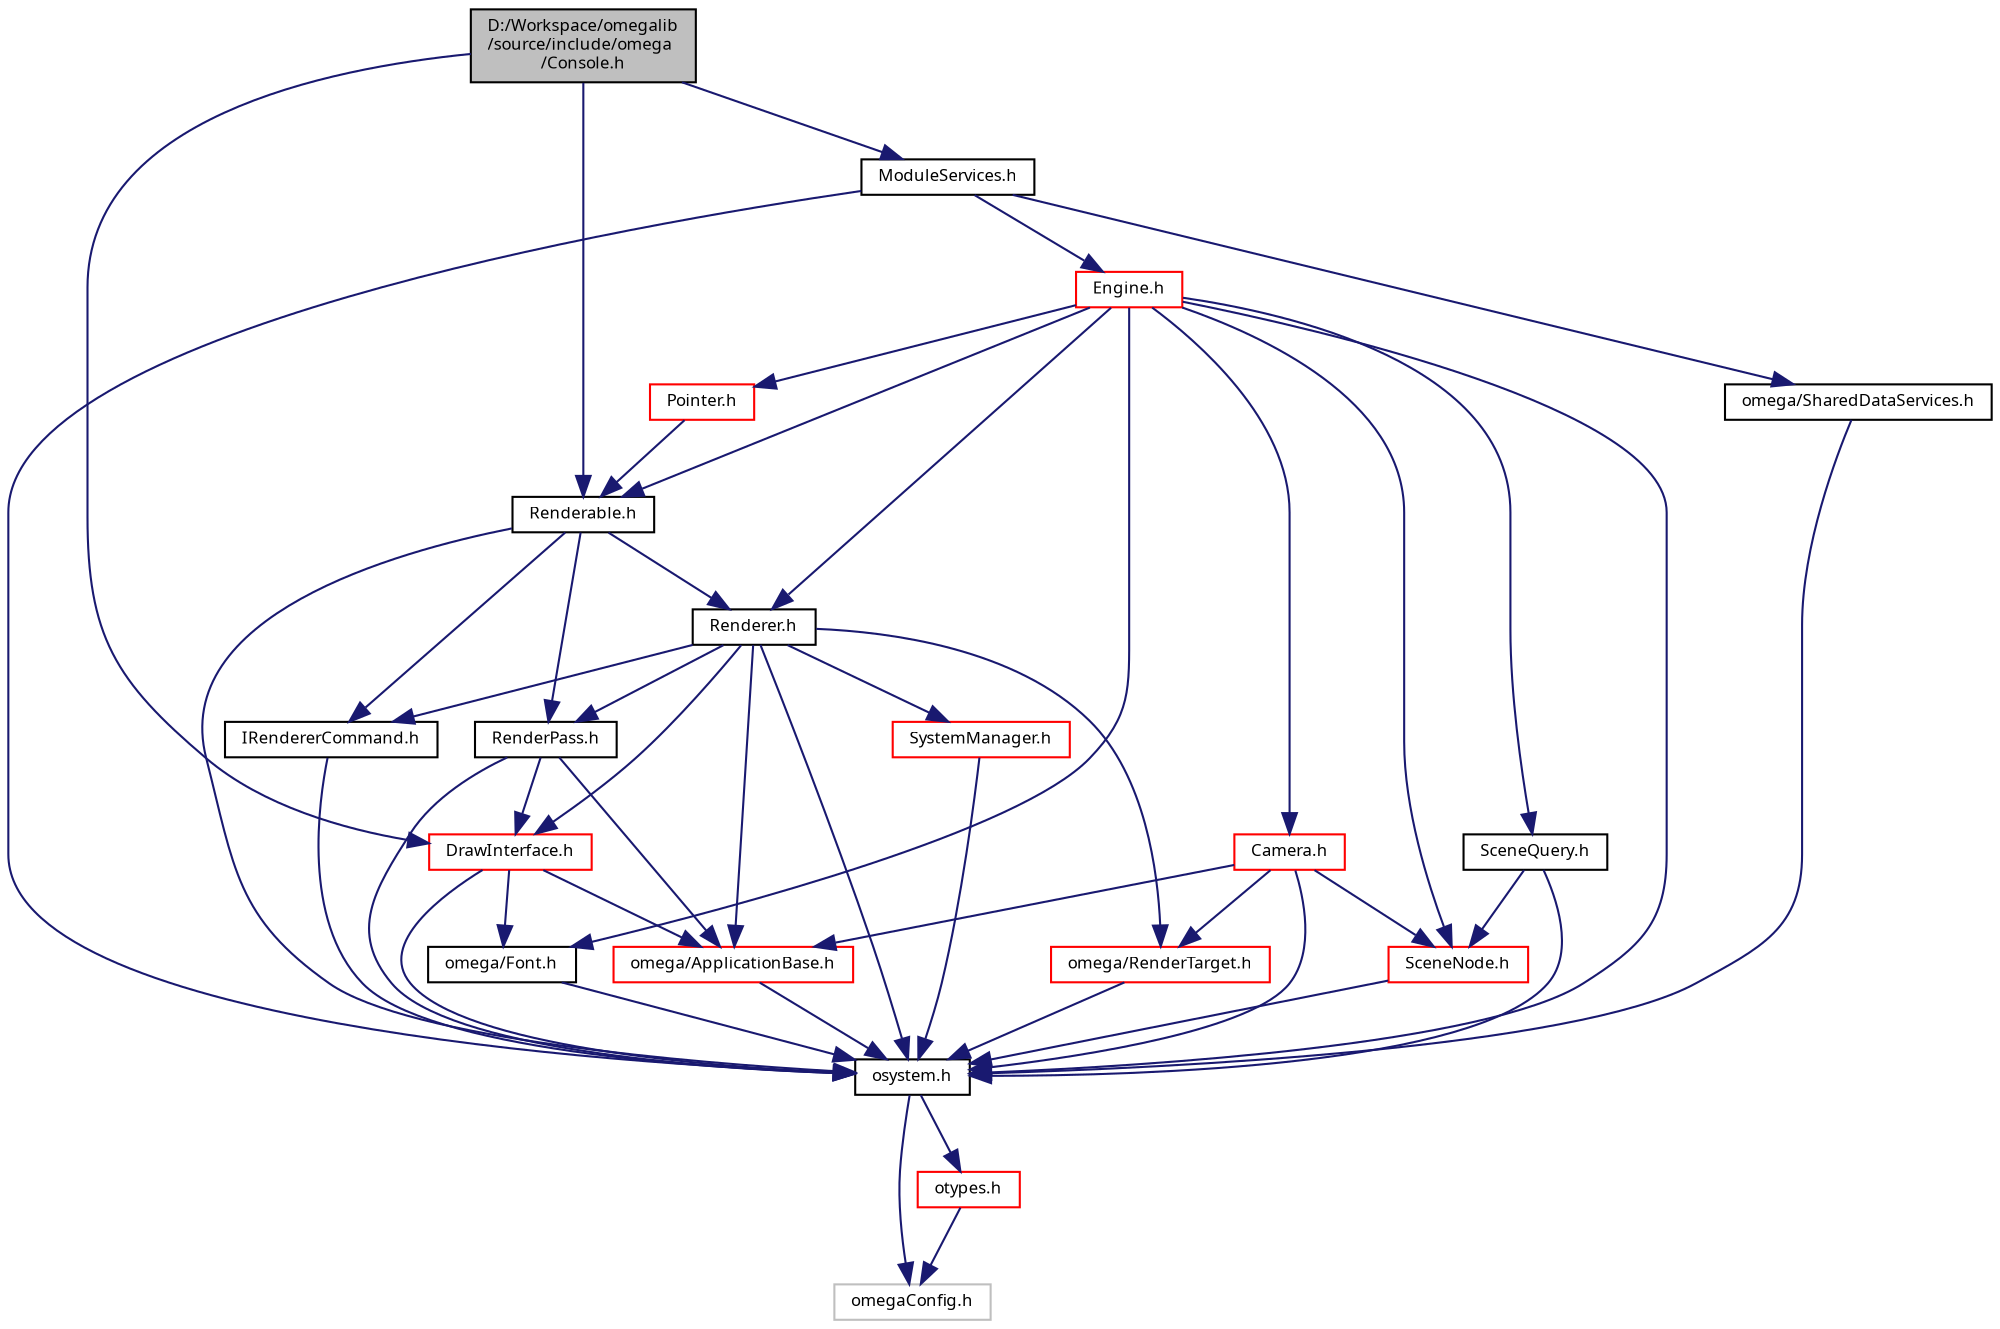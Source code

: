 digraph "D:/Workspace/omegalib/source/include/omega/Console.h"
{
  bgcolor="transparent";
  edge [fontname="FreeSans.ttf",fontsize="8",labelfontname="FreeSans.ttf",labelfontsize="8"];
  node [fontname="FreeSans.ttf",fontsize="8",shape=record];
  Node1 [label="D:/Workspace/omegalib\l/source/include/omega\l/Console.h",height=0.2,width=0.4,color="black", fillcolor="grey75", style="filled" fontcolor="black"];
  Node1 -> Node2 [color="midnightblue",fontsize="8",style="solid",fontname="FreeSans.ttf"];
  Node2 [label="Renderable.h",height=0.2,width=0.4,color="black",URL="$_renderable_8h.html"];
  Node2 -> Node3 [color="midnightblue",fontsize="8",style="solid",fontname="FreeSans.ttf"];
  Node3 [label="osystem.h",height=0.2,width=0.4,color="black",URL="$include_2omega_2osystem_8h.html"];
  Node3 -> Node4 [color="midnightblue",fontsize="8",style="solid",fontname="FreeSans.ttf"];
  Node4 [label="omegaConfig.h",height=0.2,width=0.4,color="grey75"];
  Node3 -> Node5 [color="midnightblue",fontsize="8",style="solid",fontname="FreeSans.ttf"];
  Node5 [label="otypes.h",height=0.2,width=0.4,color="red",URL="$include_2omega_2otypes_8h.html"];
  Node5 -> Node4 [color="midnightblue",fontsize="8",style="solid",fontname="FreeSans.ttf"];
  Node2 -> Node6 [color="midnightblue",fontsize="8",style="solid",fontname="FreeSans.ttf"];
  Node6 [label="RenderPass.h",height=0.2,width=0.4,color="black",URL="$_render_pass_8h.html"];
  Node6 -> Node3 [color="midnightblue",fontsize="8",style="solid",fontname="FreeSans.ttf"];
  Node6 -> Node7 [color="midnightblue",fontsize="8",style="solid",fontname="FreeSans.ttf"];
  Node7 [label="omega/ApplicationBase.h",height=0.2,width=0.4,color="red",URL="$_application_base_8h.html"];
  Node7 -> Node3 [color="midnightblue",fontsize="8",style="solid",fontname="FreeSans.ttf"];
  Node6 -> Node8 [color="midnightblue",fontsize="8",style="solid",fontname="FreeSans.ttf"];
  Node8 [label="DrawInterface.h",height=0.2,width=0.4,color="red",URL="$_draw_interface_8h.html"];
  Node8 -> Node3 [color="midnightblue",fontsize="8",style="solid",fontname="FreeSans.ttf"];
  Node8 -> Node9 [color="midnightblue",fontsize="8",style="solid",fontname="FreeSans.ttf"];
  Node9 [label="omega/Font.h",height=0.2,width=0.4,color="black",URL="$_font_8h.html"];
  Node9 -> Node3 [color="midnightblue",fontsize="8",style="solid",fontname="FreeSans.ttf"];
  Node8 -> Node7 [color="midnightblue",fontsize="8",style="solid",fontname="FreeSans.ttf"];
  Node2 -> Node10 [color="midnightblue",fontsize="8",style="solid",fontname="FreeSans.ttf"];
  Node10 [label="IRendererCommand.h",height=0.2,width=0.4,color="black",URL="$_i_renderer_command_8h.html"];
  Node10 -> Node3 [color="midnightblue",fontsize="8",style="solid",fontname="FreeSans.ttf"];
  Node2 -> Node11 [color="midnightblue",fontsize="8",style="solid",fontname="FreeSans.ttf"];
  Node11 [label="Renderer.h",height=0.2,width=0.4,color="black",URL="$_renderer_8h.html"];
  Node11 -> Node3 [color="midnightblue",fontsize="8",style="solid",fontname="FreeSans.ttf"];
  Node11 -> Node10 [color="midnightblue",fontsize="8",style="solid",fontname="FreeSans.ttf"];
  Node11 -> Node8 [color="midnightblue",fontsize="8",style="solid",fontname="FreeSans.ttf"];
  Node11 -> Node6 [color="midnightblue",fontsize="8",style="solid",fontname="FreeSans.ttf"];
  Node11 -> Node7 [color="midnightblue",fontsize="8",style="solid",fontname="FreeSans.ttf"];
  Node11 -> Node12 [color="midnightblue",fontsize="8",style="solid",fontname="FreeSans.ttf"];
  Node12 [label="SystemManager.h",height=0.2,width=0.4,color="red",URL="$_system_manager_8h.html"];
  Node12 -> Node3 [color="midnightblue",fontsize="8",style="solid",fontname="FreeSans.ttf"];
  Node11 -> Node13 [color="midnightblue",fontsize="8",style="solid",fontname="FreeSans.ttf"];
  Node13 [label="omega/RenderTarget.h",height=0.2,width=0.4,color="red",URL="$_render_target_8h.html"];
  Node13 -> Node3 [color="midnightblue",fontsize="8",style="solid",fontname="FreeSans.ttf"];
  Node1 -> Node8 [color="midnightblue",fontsize="8",style="solid",fontname="FreeSans.ttf"];
  Node1 -> Node14 [color="midnightblue",fontsize="8",style="solid",fontname="FreeSans.ttf"];
  Node14 [label="ModuleServices.h",height=0.2,width=0.4,color="black",URL="$_module_services_8h.html"];
  Node14 -> Node3 [color="midnightblue",fontsize="8",style="solid",fontname="FreeSans.ttf"];
  Node14 -> Node15 [color="midnightblue",fontsize="8",style="solid",fontname="FreeSans.ttf"];
  Node15 [label="Engine.h",height=0.2,width=0.4,color="red",URL="$_engine_8h.html"];
  Node15 -> Node3 [color="midnightblue",fontsize="8",style="solid",fontname="FreeSans.ttf"];
  Node15 -> Node11 [color="midnightblue",fontsize="8",style="solid",fontname="FreeSans.ttf"];
  Node15 -> Node16 [color="midnightblue",fontsize="8",style="solid",fontname="FreeSans.ttf"];
  Node16 [label="SceneNode.h",height=0.2,width=0.4,color="red",URL="$_scene_node_8h.html"];
  Node16 -> Node3 [color="midnightblue",fontsize="8",style="solid",fontname="FreeSans.ttf"];
  Node15 -> Node17 [color="midnightblue",fontsize="8",style="solid",fontname="FreeSans.ttf"];
  Node17 [label="Pointer.h",height=0.2,width=0.4,color="red",URL="$_pointer_8h.html"];
  Node17 -> Node2 [color="midnightblue",fontsize="8",style="solid",fontname="FreeSans.ttf"];
  Node15 -> Node2 [color="midnightblue",fontsize="8",style="solid",fontname="FreeSans.ttf"];
  Node15 -> Node18 [color="midnightblue",fontsize="8",style="solid",fontname="FreeSans.ttf"];
  Node18 [label="SceneQuery.h",height=0.2,width=0.4,color="black",URL="$_scene_query_8h.html"];
  Node18 -> Node3 [color="midnightblue",fontsize="8",style="solid",fontname="FreeSans.ttf"];
  Node18 -> Node16 [color="midnightblue",fontsize="8",style="solid",fontname="FreeSans.ttf"];
  Node15 -> Node19 [color="midnightblue",fontsize="8",style="solid",fontname="FreeSans.ttf"];
  Node19 [label="Camera.h",height=0.2,width=0.4,color="red",URL="$_camera_8h.html"];
  Node19 -> Node3 [color="midnightblue",fontsize="8",style="solid",fontname="FreeSans.ttf"];
  Node19 -> Node7 [color="midnightblue",fontsize="8",style="solid",fontname="FreeSans.ttf"];
  Node19 -> Node16 [color="midnightblue",fontsize="8",style="solid",fontname="FreeSans.ttf"];
  Node19 -> Node13 [color="midnightblue",fontsize="8",style="solid",fontname="FreeSans.ttf"];
  Node15 -> Node9 [color="midnightblue",fontsize="8",style="solid",fontname="FreeSans.ttf"];
  Node14 -> Node20 [color="midnightblue",fontsize="8",style="solid",fontname="FreeSans.ttf"];
  Node20 [label="omega/SharedDataServices.h",height=0.2,width=0.4,color="black",URL="$_shared_data_services_8h.html"];
  Node20 -> Node3 [color="midnightblue",fontsize="8",style="solid",fontname="FreeSans.ttf"];
}
